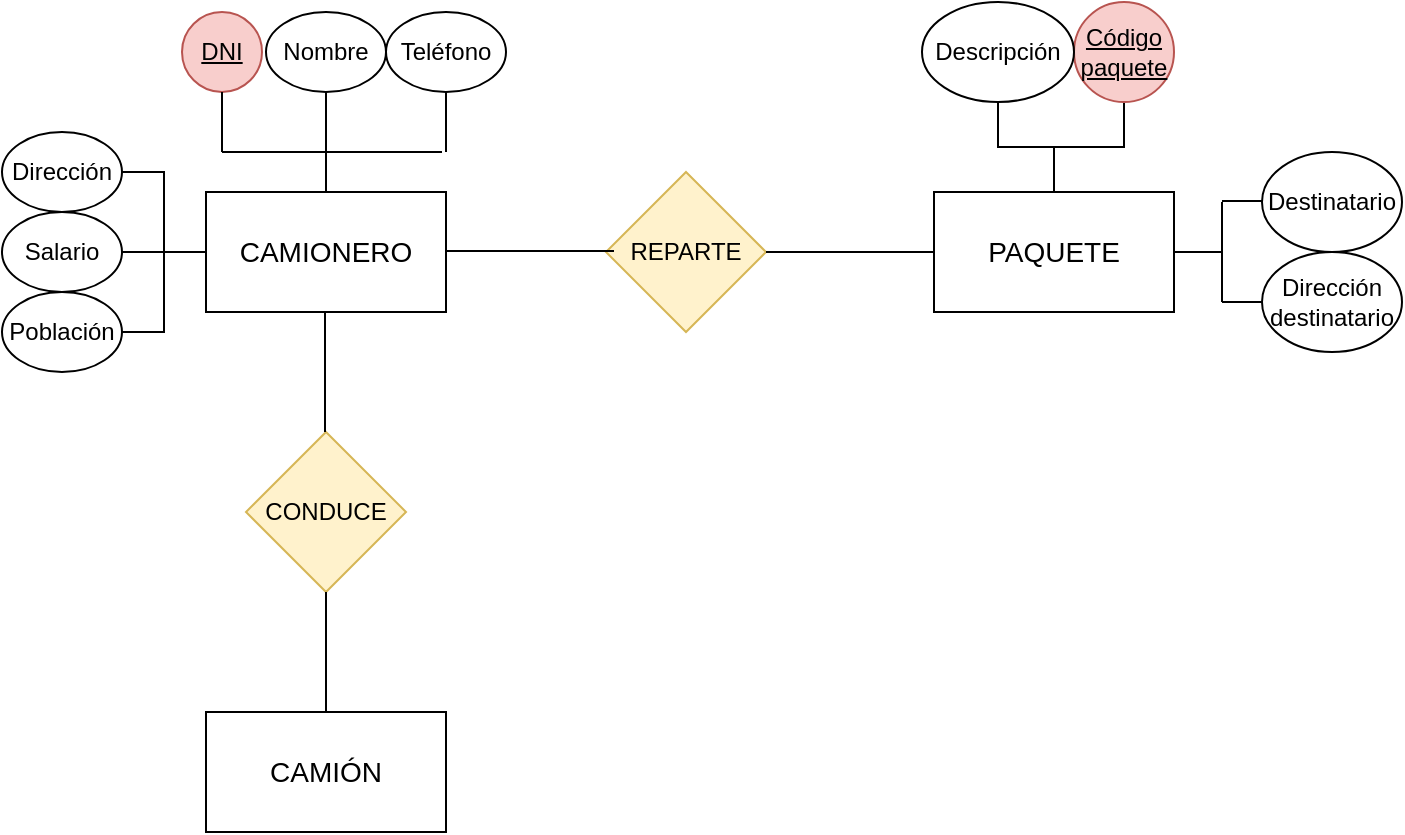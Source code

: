 <mxfile version="21.8.2" type="github">
  <diagram name="Página-1" id="78ed3y_AXZy9ldi5siUV">
    <mxGraphModel dx="1434" dy="795" grid="1" gridSize="10" guides="1" tooltips="1" connect="1" arrows="1" fold="1" page="1" pageScale="1" pageWidth="827" pageHeight="1169" math="0" shadow="0">
      <root>
        <mxCell id="0" />
        <mxCell id="1" parent="0" />
        <mxCell id="IQ7n-2P_HjUCSqsVsKf0-1" value="CAMIONERO" style="rounded=0;whiteSpace=wrap;html=1;fontSize=14;" vertex="1" parent="1">
          <mxGeometry x="172" y="220" width="120" height="60" as="geometry" />
        </mxCell>
        <mxCell id="IQ7n-2P_HjUCSqsVsKf0-2" value="PAQUETE" style="rounded=0;whiteSpace=wrap;html=1;fontSize=14;" vertex="1" parent="1">
          <mxGeometry x="536" y="220" width="120" height="60" as="geometry" />
        </mxCell>
        <mxCell id="IQ7n-2P_HjUCSqsVsKf0-3" value="REPARTE" style="rhombus;whiteSpace=wrap;html=1;fillColor=#fff2cc;strokeColor=#d6b656;" vertex="1" parent="1">
          <mxGeometry x="372" y="210" width="80" height="80" as="geometry" />
        </mxCell>
        <mxCell id="IQ7n-2P_HjUCSqsVsKf0-4" value="" style="endArrow=none;html=1;rounded=0;entryX=1;entryY=0.5;entryDx=0;entryDy=0;exitX=0;exitY=0.5;exitDx=0;exitDy=0;" edge="1" parent="1" source="IQ7n-2P_HjUCSqsVsKf0-2" target="IQ7n-2P_HjUCSqsVsKf0-3">
          <mxGeometry width="50" height="50" relative="1" as="geometry">
            <mxPoint x="512" y="440" as="sourcePoint" />
            <mxPoint x="562" y="390" as="targetPoint" />
          </mxGeometry>
        </mxCell>
        <mxCell id="IQ7n-2P_HjUCSqsVsKf0-5" value="" style="endArrow=none;html=1;rounded=0;entryX=1;entryY=0.5;entryDx=0;entryDy=0;exitX=0;exitY=0.5;exitDx=0;exitDy=0;" edge="1" parent="1">
          <mxGeometry width="50" height="50" relative="1" as="geometry">
            <mxPoint x="376" y="249.5" as="sourcePoint" />
            <mxPoint x="292" y="249.5" as="targetPoint" />
          </mxGeometry>
        </mxCell>
        <mxCell id="IQ7n-2P_HjUCSqsVsKf0-6" value="CAMIÓN" style="rounded=0;whiteSpace=wrap;html=1;fontSize=14;" vertex="1" parent="1">
          <mxGeometry x="172" y="480" width="120" height="60" as="geometry" />
        </mxCell>
        <mxCell id="IQ7n-2P_HjUCSqsVsKf0-7" value="CONDUCE" style="rhombus;whiteSpace=wrap;html=1;fillColor=#fff2cc;strokeColor=#d6b656;" vertex="1" parent="1">
          <mxGeometry x="192" y="340" width="80" height="80" as="geometry" />
        </mxCell>
        <mxCell id="IQ7n-2P_HjUCSqsVsKf0-8" value="" style="endArrow=none;html=1;rounded=0;entryX=0.5;entryY=1;entryDx=0;entryDy=0;exitX=0.5;exitY=0;exitDx=0;exitDy=0;" edge="1" parent="1" source="IQ7n-2P_HjUCSqsVsKf0-6" target="IQ7n-2P_HjUCSqsVsKf0-7">
          <mxGeometry width="50" height="50" relative="1" as="geometry">
            <mxPoint x="390" y="440" as="sourcePoint" />
            <mxPoint x="440" y="390" as="targetPoint" />
          </mxGeometry>
        </mxCell>
        <mxCell id="IQ7n-2P_HjUCSqsVsKf0-9" value="" style="endArrow=none;html=1;rounded=0;entryX=0.5;entryY=1;entryDx=0;entryDy=0;exitX=0.5;exitY=0;exitDx=0;exitDy=0;" edge="1" parent="1">
          <mxGeometry width="50" height="50" relative="1" as="geometry">
            <mxPoint x="231.5" y="340" as="sourcePoint" />
            <mxPoint x="231.5" y="280" as="targetPoint" />
          </mxGeometry>
        </mxCell>
        <mxCell id="IQ7n-2P_HjUCSqsVsKf0-10" value="DNI" style="ellipse;whiteSpace=wrap;html=1;aspect=fixed;fillColor=#f8cecc;strokeColor=#b85450;fontStyle=4" vertex="1" parent="1">
          <mxGeometry x="160" y="130" width="40" height="40" as="geometry" />
        </mxCell>
        <mxCell id="IQ7n-2P_HjUCSqsVsKf0-12" value="Nombre" style="ellipse;whiteSpace=wrap;html=1;" vertex="1" parent="1">
          <mxGeometry x="202" y="130" width="60" height="40" as="geometry" />
        </mxCell>
        <mxCell id="IQ7n-2P_HjUCSqsVsKf0-13" value="Teléfono" style="ellipse;whiteSpace=wrap;html=1;" vertex="1" parent="1">
          <mxGeometry x="262" y="130" width="60" height="40" as="geometry" />
        </mxCell>
        <mxCell id="IQ7n-2P_HjUCSqsVsKf0-33" style="edgeStyle=orthogonalEdgeStyle;rounded=0;orthogonalLoop=1;jettySize=auto;html=1;exitX=1;exitY=0.5;exitDx=0;exitDy=0;entryX=0;entryY=0.5;entryDx=0;entryDy=0;endArrow=none;endFill=0;" edge="1" parent="1" source="IQ7n-2P_HjUCSqsVsKf0-14" target="IQ7n-2P_HjUCSqsVsKf0-1">
          <mxGeometry relative="1" as="geometry" />
        </mxCell>
        <mxCell id="IQ7n-2P_HjUCSqsVsKf0-14" value="Dirección" style="ellipse;whiteSpace=wrap;html=1;" vertex="1" parent="1">
          <mxGeometry x="70" y="190" width="60" height="40" as="geometry" />
        </mxCell>
        <mxCell id="IQ7n-2P_HjUCSqsVsKf0-35" style="edgeStyle=orthogonalEdgeStyle;rounded=0;orthogonalLoop=1;jettySize=auto;html=1;exitX=1;exitY=0.5;exitDx=0;exitDy=0;entryX=0;entryY=0.5;entryDx=0;entryDy=0;endArrow=none;endFill=0;" edge="1" parent="1" source="IQ7n-2P_HjUCSqsVsKf0-15" target="IQ7n-2P_HjUCSqsVsKf0-1">
          <mxGeometry relative="1" as="geometry" />
        </mxCell>
        <mxCell id="IQ7n-2P_HjUCSqsVsKf0-15" value="Población" style="ellipse;whiteSpace=wrap;html=1;" vertex="1" parent="1">
          <mxGeometry x="70" y="270" width="60" height="40" as="geometry" />
        </mxCell>
        <mxCell id="IQ7n-2P_HjUCSqsVsKf0-34" style="edgeStyle=orthogonalEdgeStyle;rounded=0;orthogonalLoop=1;jettySize=auto;html=1;exitX=1;exitY=0.5;exitDx=0;exitDy=0;entryX=0;entryY=0.5;entryDx=0;entryDy=0;endArrow=none;endFill=0;" edge="1" parent="1" source="IQ7n-2P_HjUCSqsVsKf0-16" target="IQ7n-2P_HjUCSqsVsKf0-1">
          <mxGeometry relative="1" as="geometry" />
        </mxCell>
        <mxCell id="IQ7n-2P_HjUCSqsVsKf0-16" value="Salario" style="ellipse;whiteSpace=wrap;html=1;" vertex="1" parent="1">
          <mxGeometry x="70" y="230" width="60" height="40" as="geometry" />
        </mxCell>
        <mxCell id="IQ7n-2P_HjUCSqsVsKf0-17" value="" style="endArrow=none;html=1;rounded=0;entryX=0.5;entryY=1;entryDx=0;entryDy=0;" edge="1" parent="1" target="IQ7n-2P_HjUCSqsVsKf0-10">
          <mxGeometry width="50" height="50" relative="1" as="geometry">
            <mxPoint x="180" y="200" as="sourcePoint" />
            <mxPoint x="440" y="390" as="targetPoint" />
          </mxGeometry>
        </mxCell>
        <mxCell id="IQ7n-2P_HjUCSqsVsKf0-18" value="" style="endArrow=none;html=1;rounded=0;entryX=0.5;entryY=1;entryDx=0;entryDy=0;" edge="1" parent="1" target="IQ7n-2P_HjUCSqsVsKf0-12">
          <mxGeometry width="50" height="50" relative="1" as="geometry">
            <mxPoint x="232" y="200" as="sourcePoint" />
            <mxPoint x="440" y="390" as="targetPoint" />
          </mxGeometry>
        </mxCell>
        <mxCell id="IQ7n-2P_HjUCSqsVsKf0-19" value="" style="endArrow=none;html=1;rounded=0;entryX=0.5;entryY=1;entryDx=0;entryDy=0;" edge="1" parent="1">
          <mxGeometry width="50" height="50" relative="1" as="geometry">
            <mxPoint x="292" y="200" as="sourcePoint" />
            <mxPoint x="292" y="170" as="targetPoint" />
            <Array as="points">
              <mxPoint x="292" y="180" />
            </Array>
          </mxGeometry>
        </mxCell>
        <mxCell id="IQ7n-2P_HjUCSqsVsKf0-20" value="" style="endArrow=none;html=1;rounded=0;" edge="1" parent="1">
          <mxGeometry width="50" height="50" relative="1" as="geometry">
            <mxPoint x="180" y="200" as="sourcePoint" />
            <mxPoint x="290" y="200" as="targetPoint" />
          </mxGeometry>
        </mxCell>
        <mxCell id="IQ7n-2P_HjUCSqsVsKf0-22" value="" style="endArrow=none;html=1;rounded=0;exitX=0.5;exitY=0;exitDx=0;exitDy=0;" edge="1" parent="1" source="IQ7n-2P_HjUCSqsVsKf0-1">
          <mxGeometry width="50" height="50" relative="1" as="geometry">
            <mxPoint x="390" y="440" as="sourcePoint" />
            <mxPoint x="232" y="200" as="targetPoint" />
          </mxGeometry>
        </mxCell>
        <mxCell id="IQ7n-2P_HjUCSqsVsKf0-32" style="edgeStyle=orthogonalEdgeStyle;rounded=0;orthogonalLoop=1;jettySize=auto;html=1;exitX=0.5;exitY=1;exitDx=0;exitDy=0;entryX=0.5;entryY=0;entryDx=0;entryDy=0;endArrow=none;endFill=0;" edge="1" parent="1" source="IQ7n-2P_HjUCSqsVsKf0-23" target="IQ7n-2P_HjUCSqsVsKf0-2">
          <mxGeometry relative="1" as="geometry" />
        </mxCell>
        <mxCell id="IQ7n-2P_HjUCSqsVsKf0-23" value="Código paquete" style="ellipse;whiteSpace=wrap;html=1;aspect=fixed;fillColor=#f8cecc;strokeColor=#b85450;fontStyle=4" vertex="1" parent="1">
          <mxGeometry x="606" y="125" width="50" height="50" as="geometry" />
        </mxCell>
        <mxCell id="IQ7n-2P_HjUCSqsVsKf0-31" style="edgeStyle=orthogonalEdgeStyle;rounded=0;orthogonalLoop=1;jettySize=auto;html=1;exitX=0.5;exitY=1;exitDx=0;exitDy=0;entryX=0.5;entryY=0;entryDx=0;entryDy=0;endArrow=none;endFill=0;" edge="1" parent="1" source="IQ7n-2P_HjUCSqsVsKf0-24" target="IQ7n-2P_HjUCSqsVsKf0-2">
          <mxGeometry relative="1" as="geometry" />
        </mxCell>
        <mxCell id="IQ7n-2P_HjUCSqsVsKf0-24" value="Descripción" style="ellipse;whiteSpace=wrap;html=1;" vertex="1" parent="1">
          <mxGeometry x="530" y="125" width="76" height="50" as="geometry" />
        </mxCell>
        <mxCell id="IQ7n-2P_HjUCSqsVsKf0-25" value="&lt;div&gt;Dirección&lt;/div&gt;&lt;div&gt;destinatario&lt;br&gt;&lt;/div&gt;" style="ellipse;whiteSpace=wrap;html=1;" vertex="1" parent="1">
          <mxGeometry x="700" y="250" width="70" height="50" as="geometry" />
        </mxCell>
        <mxCell id="IQ7n-2P_HjUCSqsVsKf0-26" value="Destinatario" style="ellipse;whiteSpace=wrap;html=1;" vertex="1" parent="1">
          <mxGeometry x="700" y="200" width="70" height="50" as="geometry" />
        </mxCell>
        <mxCell id="IQ7n-2P_HjUCSqsVsKf0-27" value="" style="endArrow=none;html=1;rounded=0;entryX=0;entryY=0.5;entryDx=0;entryDy=0;" edge="1" parent="1" target="IQ7n-2P_HjUCSqsVsKf0-25">
          <mxGeometry width="50" height="50" relative="1" as="geometry">
            <mxPoint x="680" y="275" as="sourcePoint" />
            <mxPoint x="440" y="390" as="targetPoint" />
          </mxGeometry>
        </mxCell>
        <mxCell id="IQ7n-2P_HjUCSqsVsKf0-28" value="" style="endArrow=none;html=1;rounded=0;entryX=0;entryY=0.5;entryDx=0;entryDy=0;" edge="1" parent="1">
          <mxGeometry width="50" height="50" relative="1" as="geometry">
            <mxPoint x="680" y="224.5" as="sourcePoint" />
            <mxPoint x="700" y="224.5" as="targetPoint" />
          </mxGeometry>
        </mxCell>
        <mxCell id="IQ7n-2P_HjUCSqsVsKf0-29" value="" style="endArrow=none;html=1;rounded=0;entryX=1;entryY=0.5;entryDx=0;entryDy=0;" edge="1" parent="1" target="IQ7n-2P_HjUCSqsVsKf0-2">
          <mxGeometry width="50" height="50" relative="1" as="geometry">
            <mxPoint x="680" y="250" as="sourcePoint" />
            <mxPoint x="440" y="390" as="targetPoint" />
          </mxGeometry>
        </mxCell>
        <mxCell id="IQ7n-2P_HjUCSqsVsKf0-30" value="" style="endArrow=none;html=1;rounded=0;" edge="1" parent="1">
          <mxGeometry width="50" height="50" relative="1" as="geometry">
            <mxPoint x="680" y="225" as="sourcePoint" />
            <mxPoint x="680" y="275" as="targetPoint" />
          </mxGeometry>
        </mxCell>
      </root>
    </mxGraphModel>
  </diagram>
</mxfile>
